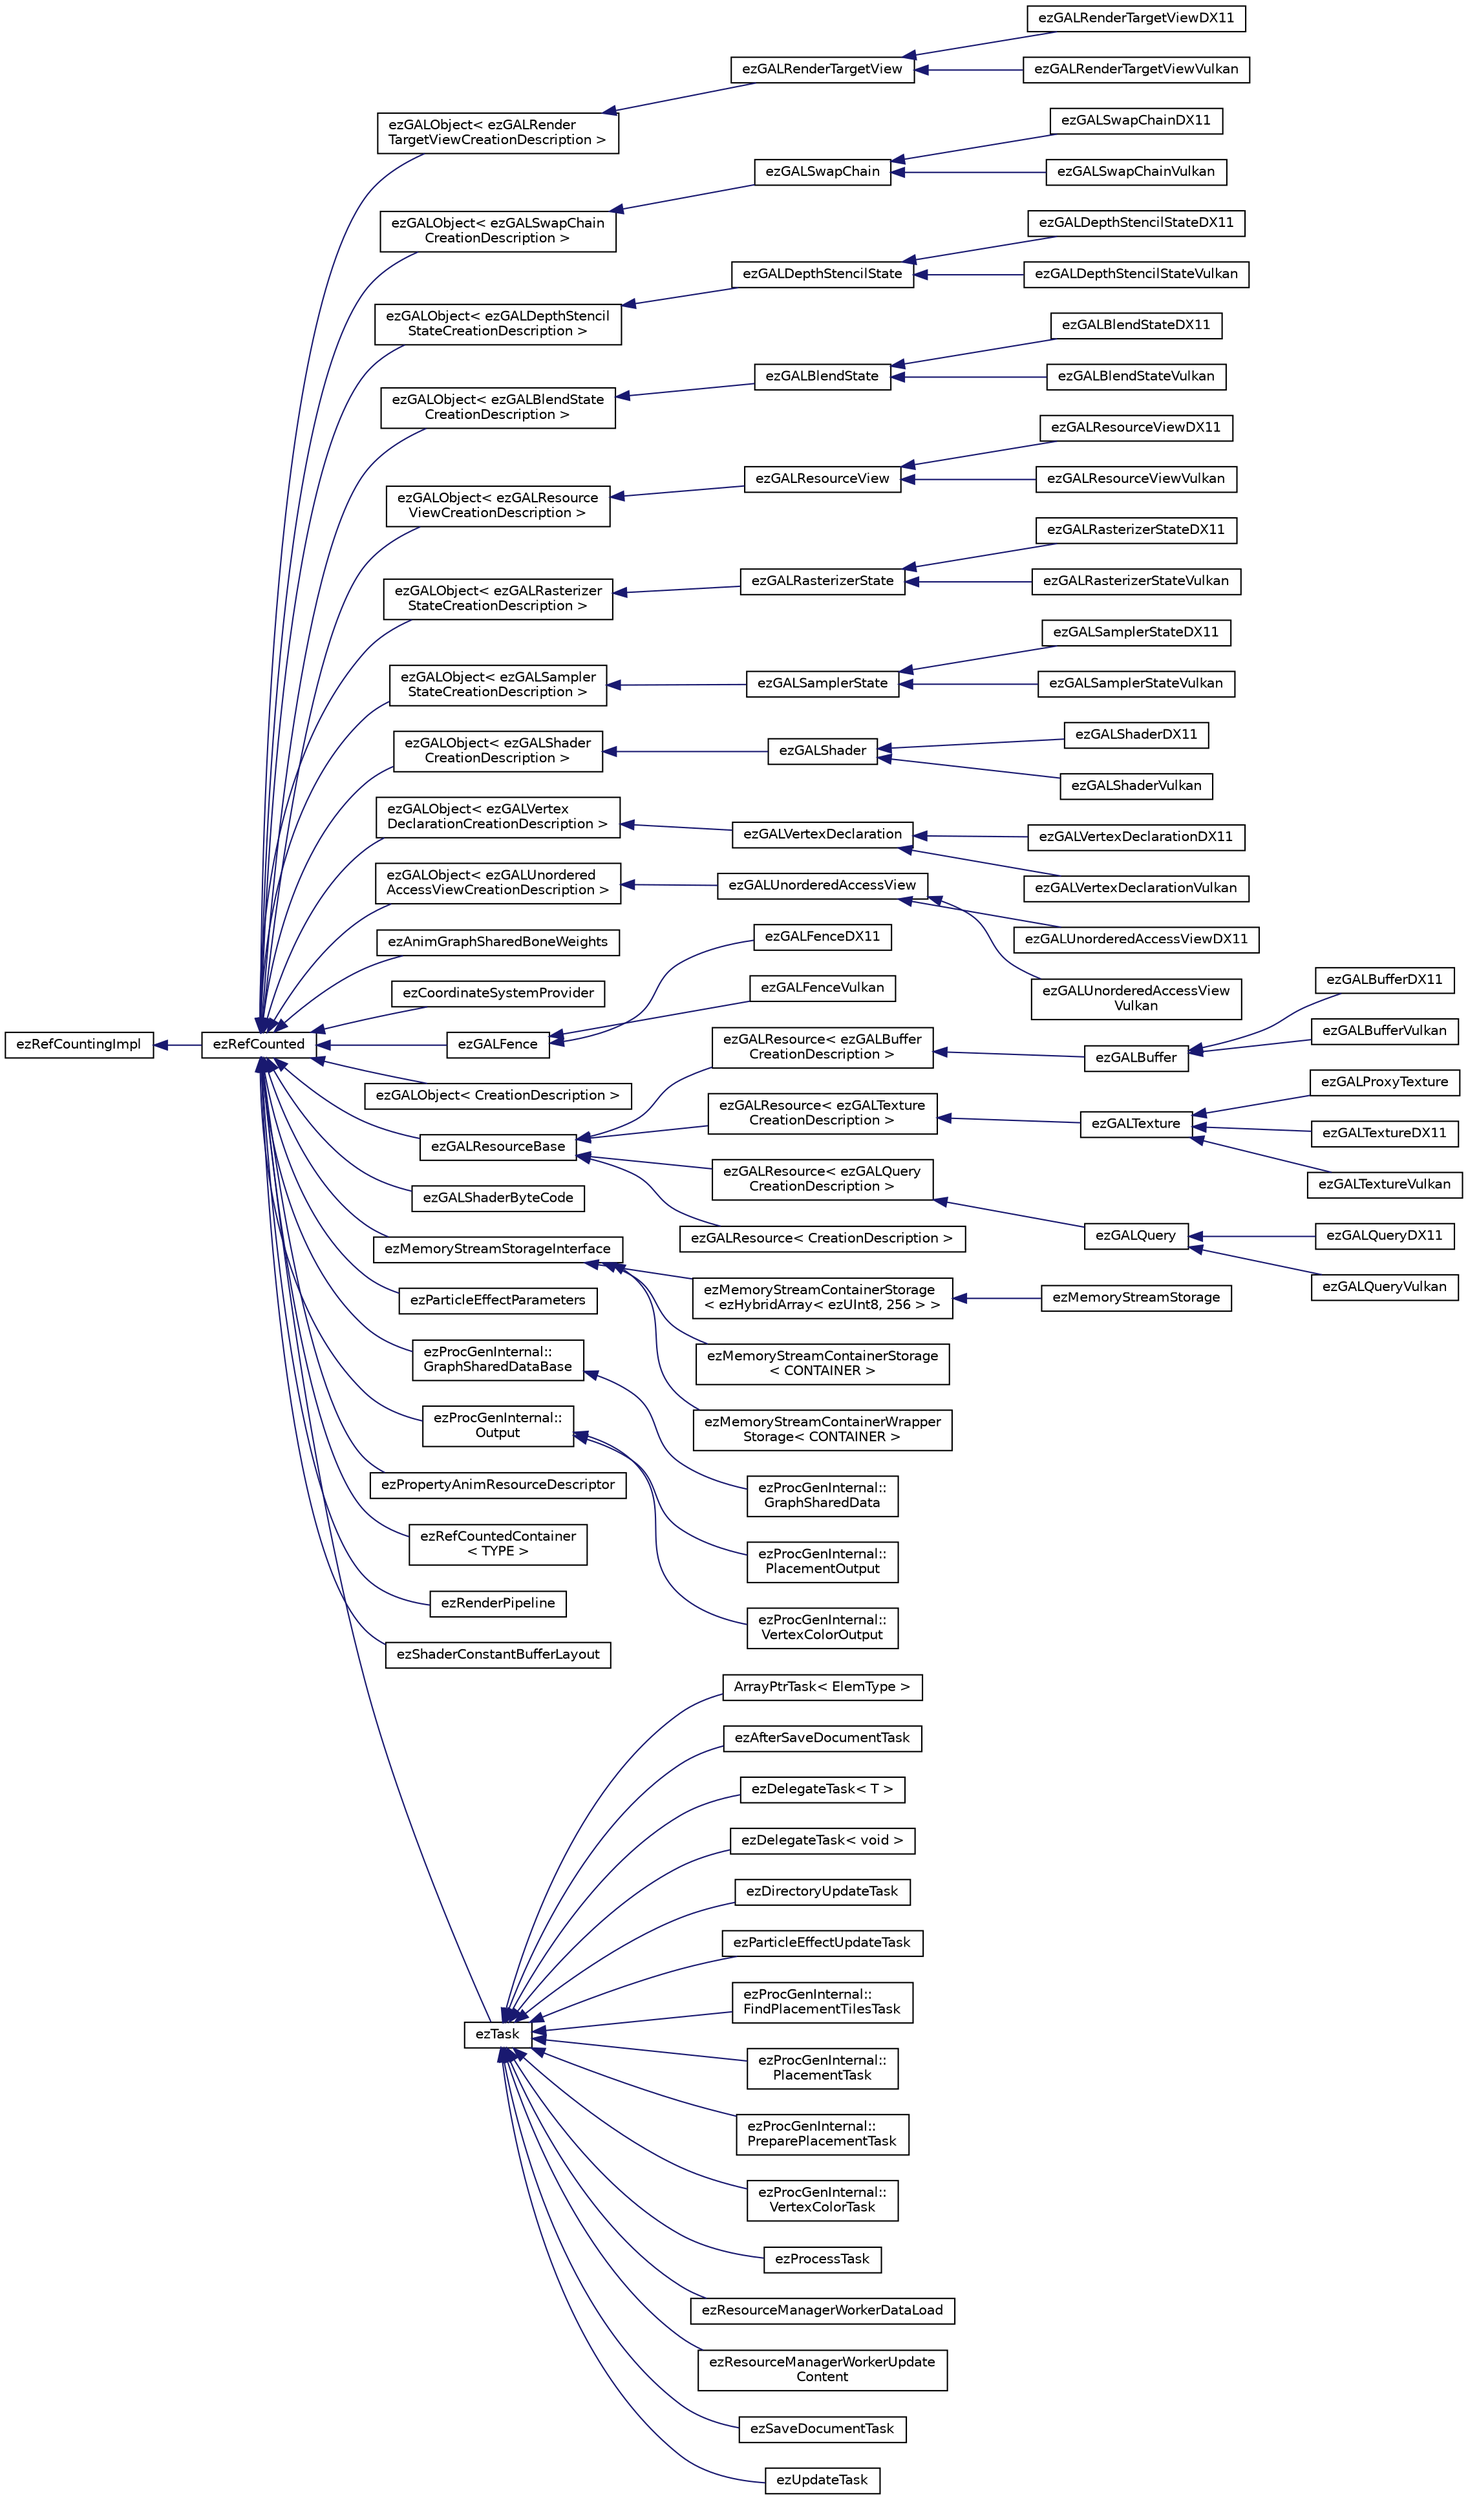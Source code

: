 digraph "Graphical Class Hierarchy"
{
 // LATEX_PDF_SIZE
  edge [fontname="Helvetica",fontsize="10",labelfontname="Helvetica",labelfontsize="10"];
  node [fontname="Helvetica",fontsize="10",shape=record];
  rankdir="LR";
  Node0 [label="ezRefCountingImpl",height=0.2,width=0.4,color="black", fillcolor="white", style="filled",URL="$d9/d13/classez_ref_counting_impl.htm",tooltip=" "];
  Node0 -> Node1 [dir="back",color="midnightblue",fontsize="10",style="solid",fontname="Helvetica"];
  Node1 [label="ezRefCounted",height=0.2,width=0.4,color="black", fillcolor="white", style="filled",URL="$d2/d70/classez_ref_counted.htm",tooltip="Base class for reference counted objects."];
  Node1 -> Node2 [dir="back",color="midnightblue",fontsize="10",style="solid",fontname="Helvetica"];
  Node2 [label="ezGALObject\< ezGALRender\lTargetViewCreationDescription \>",height=0.2,width=0.4,color="black", fillcolor="white", style="filled",URL="$d3/dd3/classez_g_a_l_object.htm",tooltip=" "];
  Node2 -> Node3 [dir="back",color="midnightblue",fontsize="10",style="solid",fontname="Helvetica"];
  Node3 [label="ezGALRenderTargetView",height=0.2,width=0.4,color="black", fillcolor="white", style="filled",URL="$de/de0/classez_g_a_l_render_target_view.htm",tooltip=" "];
  Node3 -> Node4 [dir="back",color="midnightblue",fontsize="10",style="solid",fontname="Helvetica"];
  Node4 [label="ezGALRenderTargetViewDX11",height=0.2,width=0.4,color="black", fillcolor="white", style="filled",URL="$d9/d65/classez_g_a_l_render_target_view_d_x11.htm",tooltip=" "];
  Node3 -> Node5 [dir="back",color="midnightblue",fontsize="10",style="solid",fontname="Helvetica"];
  Node5 [label="ezGALRenderTargetViewVulkan",height=0.2,width=0.4,color="black", fillcolor="white", style="filled",URL="$d0/d83/classez_g_a_l_render_target_view_vulkan.htm",tooltip=" "];
  Node1 -> Node6 [dir="back",color="midnightblue",fontsize="10",style="solid",fontname="Helvetica"];
  Node6 [label="ezGALObject\< ezGALSwapChain\lCreationDescription \>",height=0.2,width=0.4,color="black", fillcolor="white", style="filled",URL="$d3/dd3/classez_g_a_l_object.htm",tooltip=" "];
  Node6 -> Node7 [dir="back",color="midnightblue",fontsize="10",style="solid",fontname="Helvetica"];
  Node7 [label="ezGALSwapChain",height=0.2,width=0.4,color="black", fillcolor="white", style="filled",URL="$de/d39/classez_g_a_l_swap_chain.htm",tooltip=" "];
  Node7 -> Node8 [dir="back",color="midnightblue",fontsize="10",style="solid",fontname="Helvetica"];
  Node8 [label="ezGALSwapChainDX11",height=0.2,width=0.4,color="black", fillcolor="white", style="filled",URL="$de/daf/classez_g_a_l_swap_chain_d_x11.htm",tooltip=" "];
  Node7 -> Node9 [dir="back",color="midnightblue",fontsize="10",style="solid",fontname="Helvetica"];
  Node9 [label="ezGALSwapChainVulkan",height=0.2,width=0.4,color="black", fillcolor="white", style="filled",URL="$d1/d90/classez_g_a_l_swap_chain_vulkan.htm",tooltip=" "];
  Node1 -> Node10 [dir="back",color="midnightblue",fontsize="10",style="solid",fontname="Helvetica"];
  Node10 [label="ezGALObject\< ezGALDepthStencil\lStateCreationDescription \>",height=0.2,width=0.4,color="black", fillcolor="white", style="filled",URL="$d3/dd3/classez_g_a_l_object.htm",tooltip=" "];
  Node10 -> Node11 [dir="back",color="midnightblue",fontsize="10",style="solid",fontname="Helvetica"];
  Node11 [label="ezGALDepthStencilState",height=0.2,width=0.4,color="black", fillcolor="white", style="filled",URL="$d6/d95/classez_g_a_l_depth_stencil_state.htm",tooltip=" "];
  Node11 -> Node12 [dir="back",color="midnightblue",fontsize="10",style="solid",fontname="Helvetica"];
  Node12 [label="ezGALDepthStencilStateDX11",height=0.2,width=0.4,color="black", fillcolor="white", style="filled",URL="$d3/d7a/classez_g_a_l_depth_stencil_state_d_x11.htm",tooltip=" "];
  Node11 -> Node13 [dir="back",color="midnightblue",fontsize="10",style="solid",fontname="Helvetica"];
  Node13 [label="ezGALDepthStencilStateVulkan",height=0.2,width=0.4,color="black", fillcolor="white", style="filled",URL="$d5/db2/classez_g_a_l_depth_stencil_state_vulkan.htm",tooltip=" "];
  Node1 -> Node14 [dir="back",color="midnightblue",fontsize="10",style="solid",fontname="Helvetica"];
  Node14 [label="ezGALObject\< ezGALBlendState\lCreationDescription \>",height=0.2,width=0.4,color="black", fillcolor="white", style="filled",URL="$d3/dd3/classez_g_a_l_object.htm",tooltip=" "];
  Node14 -> Node15 [dir="back",color="midnightblue",fontsize="10",style="solid",fontname="Helvetica"];
  Node15 [label="ezGALBlendState",height=0.2,width=0.4,color="black", fillcolor="white", style="filled",URL="$da/d54/classez_g_a_l_blend_state.htm",tooltip=" "];
  Node15 -> Node16 [dir="back",color="midnightblue",fontsize="10",style="solid",fontname="Helvetica"];
  Node16 [label="ezGALBlendStateDX11",height=0.2,width=0.4,color="black", fillcolor="white", style="filled",URL="$df/d06/classez_g_a_l_blend_state_d_x11.htm",tooltip=" "];
  Node15 -> Node17 [dir="back",color="midnightblue",fontsize="10",style="solid",fontname="Helvetica"];
  Node17 [label="ezGALBlendStateVulkan",height=0.2,width=0.4,color="black", fillcolor="white", style="filled",URL="$d8/d9c/classez_g_a_l_blend_state_vulkan.htm",tooltip=" "];
  Node1 -> Node18 [dir="back",color="midnightblue",fontsize="10",style="solid",fontname="Helvetica"];
  Node18 [label="ezGALObject\< ezGALResource\lViewCreationDescription \>",height=0.2,width=0.4,color="black", fillcolor="white", style="filled",URL="$d3/dd3/classez_g_a_l_object.htm",tooltip=" "];
  Node18 -> Node19 [dir="back",color="midnightblue",fontsize="10",style="solid",fontname="Helvetica"];
  Node19 [label="ezGALResourceView",height=0.2,width=0.4,color="black", fillcolor="white", style="filled",URL="$d3/d61/classez_g_a_l_resource_view.htm",tooltip=" "];
  Node19 -> Node20 [dir="back",color="midnightblue",fontsize="10",style="solid",fontname="Helvetica"];
  Node20 [label="ezGALResourceViewDX11",height=0.2,width=0.4,color="black", fillcolor="white", style="filled",URL="$d8/d80/classez_g_a_l_resource_view_d_x11.htm",tooltip=" "];
  Node19 -> Node21 [dir="back",color="midnightblue",fontsize="10",style="solid",fontname="Helvetica"];
  Node21 [label="ezGALResourceViewVulkan",height=0.2,width=0.4,color="black", fillcolor="white", style="filled",URL="$d1/df0/classez_g_a_l_resource_view_vulkan.htm",tooltip=" "];
  Node1 -> Node22 [dir="back",color="midnightblue",fontsize="10",style="solid",fontname="Helvetica"];
  Node22 [label="ezGALObject\< ezGALRasterizer\lStateCreationDescription \>",height=0.2,width=0.4,color="black", fillcolor="white", style="filled",URL="$d3/dd3/classez_g_a_l_object.htm",tooltip=" "];
  Node22 -> Node23 [dir="back",color="midnightblue",fontsize="10",style="solid",fontname="Helvetica"];
  Node23 [label="ezGALRasterizerState",height=0.2,width=0.4,color="black", fillcolor="white", style="filled",URL="$de/ddb/classez_g_a_l_rasterizer_state.htm",tooltip=" "];
  Node23 -> Node24 [dir="back",color="midnightblue",fontsize="10",style="solid",fontname="Helvetica"];
  Node24 [label="ezGALRasterizerStateDX11",height=0.2,width=0.4,color="black", fillcolor="white", style="filled",URL="$d3/daf/classez_g_a_l_rasterizer_state_d_x11.htm",tooltip=" "];
  Node23 -> Node25 [dir="back",color="midnightblue",fontsize="10",style="solid",fontname="Helvetica"];
  Node25 [label="ezGALRasterizerStateVulkan",height=0.2,width=0.4,color="black", fillcolor="white", style="filled",URL="$dc/d49/classez_g_a_l_rasterizer_state_vulkan.htm",tooltip=" "];
  Node1 -> Node26 [dir="back",color="midnightblue",fontsize="10",style="solid",fontname="Helvetica"];
  Node26 [label="ezGALObject\< ezGALSampler\lStateCreationDescription \>",height=0.2,width=0.4,color="black", fillcolor="white", style="filled",URL="$d3/dd3/classez_g_a_l_object.htm",tooltip=" "];
  Node26 -> Node27 [dir="back",color="midnightblue",fontsize="10",style="solid",fontname="Helvetica"];
  Node27 [label="ezGALSamplerState",height=0.2,width=0.4,color="black", fillcolor="white", style="filled",URL="$dc/dda/classez_g_a_l_sampler_state.htm",tooltip=" "];
  Node27 -> Node28 [dir="back",color="midnightblue",fontsize="10",style="solid",fontname="Helvetica"];
  Node28 [label="ezGALSamplerStateDX11",height=0.2,width=0.4,color="black", fillcolor="white", style="filled",URL="$d9/dfb/classez_g_a_l_sampler_state_d_x11.htm",tooltip=" "];
  Node27 -> Node29 [dir="back",color="midnightblue",fontsize="10",style="solid",fontname="Helvetica"];
  Node29 [label="ezGALSamplerStateVulkan",height=0.2,width=0.4,color="black", fillcolor="white", style="filled",URL="$d3/dec/classez_g_a_l_sampler_state_vulkan.htm",tooltip=" "];
  Node1 -> Node30 [dir="back",color="midnightblue",fontsize="10",style="solid",fontname="Helvetica"];
  Node30 [label="ezGALObject\< ezGALShader\lCreationDescription \>",height=0.2,width=0.4,color="black", fillcolor="white", style="filled",URL="$d3/dd3/classez_g_a_l_object.htm",tooltip=" "];
  Node30 -> Node31 [dir="back",color="midnightblue",fontsize="10",style="solid",fontname="Helvetica"];
  Node31 [label="ezGALShader",height=0.2,width=0.4,color="black", fillcolor="white", style="filled",URL="$d6/d44/classez_g_a_l_shader.htm",tooltip=" "];
  Node31 -> Node32 [dir="back",color="midnightblue",fontsize="10",style="solid",fontname="Helvetica"];
  Node32 [label="ezGALShaderDX11",height=0.2,width=0.4,color="black", fillcolor="white", style="filled",URL="$dd/d13/classez_g_a_l_shader_d_x11.htm",tooltip=" "];
  Node31 -> Node33 [dir="back",color="midnightblue",fontsize="10",style="solid",fontname="Helvetica"];
  Node33 [label="ezGALShaderVulkan",height=0.2,width=0.4,color="black", fillcolor="white", style="filled",URL="$d4/d2e/classez_g_a_l_shader_vulkan.htm",tooltip=" "];
  Node1 -> Node34 [dir="back",color="midnightblue",fontsize="10",style="solid",fontname="Helvetica"];
  Node34 [label="ezGALObject\< ezGALVertex\lDeclarationCreationDescription \>",height=0.2,width=0.4,color="black", fillcolor="white", style="filled",URL="$d3/dd3/classez_g_a_l_object.htm",tooltip=" "];
  Node34 -> Node35 [dir="back",color="midnightblue",fontsize="10",style="solid",fontname="Helvetica"];
  Node35 [label="ezGALVertexDeclaration",height=0.2,width=0.4,color="black", fillcolor="white", style="filled",URL="$de/ddf/classez_g_a_l_vertex_declaration.htm",tooltip=" "];
  Node35 -> Node36 [dir="back",color="midnightblue",fontsize="10",style="solid",fontname="Helvetica"];
  Node36 [label="ezGALVertexDeclarationDX11",height=0.2,width=0.4,color="black", fillcolor="white", style="filled",URL="$d7/de7/classez_g_a_l_vertex_declaration_d_x11.htm",tooltip=" "];
  Node35 -> Node37 [dir="back",color="midnightblue",fontsize="10",style="solid",fontname="Helvetica"];
  Node37 [label="ezGALVertexDeclarationVulkan",height=0.2,width=0.4,color="black", fillcolor="white", style="filled",URL="$de/d6b/classez_g_a_l_vertex_declaration_vulkan.htm",tooltip=" "];
  Node1 -> Node38 [dir="back",color="midnightblue",fontsize="10",style="solid",fontname="Helvetica"];
  Node38 [label="ezGALObject\< ezGALUnordered\lAccessViewCreationDescription \>",height=0.2,width=0.4,color="black", fillcolor="white", style="filled",URL="$d3/dd3/classez_g_a_l_object.htm",tooltip=" "];
  Node38 -> Node39 [dir="back",color="midnightblue",fontsize="10",style="solid",fontname="Helvetica"];
  Node39 [label="ezGALUnorderedAccessView",height=0.2,width=0.4,color="black", fillcolor="white", style="filled",URL="$d0/d6c/classez_g_a_l_unordered_access_view.htm",tooltip=" "];
  Node39 -> Node40 [dir="back",color="midnightblue",fontsize="10",style="solid",fontname="Helvetica"];
  Node40 [label="ezGALUnorderedAccessViewDX11",height=0.2,width=0.4,color="black", fillcolor="white", style="filled",URL="$d3/d8a/classez_g_a_l_unordered_access_view_d_x11.htm",tooltip=" "];
  Node39 -> Node41 [dir="back",color="midnightblue",fontsize="10",style="solid",fontname="Helvetica"];
  Node41 [label="ezGALUnorderedAccessView\lVulkan",height=0.2,width=0.4,color="black", fillcolor="white", style="filled",URL="$de/d25/classez_g_a_l_unordered_access_view_vulkan.htm",tooltip=" "];
  Node1 -> Node42 [dir="back",color="midnightblue",fontsize="10",style="solid",fontname="Helvetica"];
  Node42 [label="ezAnimGraphSharedBoneWeights",height=0.2,width=0.4,color="black", fillcolor="white", style="filled",URL="$d3/d71/structez_anim_graph_shared_bone_weights.htm",tooltip=" "];
  Node1 -> Node43 [dir="back",color="midnightblue",fontsize="10",style="solid",fontname="Helvetica"];
  Node43 [label="ezCoordinateSystemProvider",height=0.2,width=0.4,color="black", fillcolor="white", style="filled",URL="$df/d57/classez_coordinate_system_provider.htm",tooltip=" "];
  Node1 -> Node44 [dir="back",color="midnightblue",fontsize="10",style="solid",fontname="Helvetica"];
  Node44 [label="ezGALFence",height=0.2,width=0.4,color="black", fillcolor="white", style="filled",URL="$d0/dd1/classez_g_a_l_fence.htm",tooltip=" "];
  Node44 -> Node45 [dir="back",color="midnightblue",fontsize="10",style="solid",fontname="Helvetica"];
  Node45 [label="ezGALFenceDX11",height=0.2,width=0.4,color="black", fillcolor="white", style="filled",URL="$d9/d10/classez_g_a_l_fence_d_x11.htm",tooltip=" "];
  Node44 -> Node46 [dir="back",color="midnightblue",fontsize="10",style="solid",fontname="Helvetica"];
  Node46 [label="ezGALFenceVulkan",height=0.2,width=0.4,color="black", fillcolor="white", style="filled",URL="$de/d87/classez_g_a_l_fence_vulkan.htm",tooltip=" "];
  Node1 -> Node47 [dir="back",color="midnightblue",fontsize="10",style="solid",fontname="Helvetica"];
  Node47 [label="ezGALObject\< CreationDescription \>",height=0.2,width=0.4,color="black", fillcolor="white", style="filled",URL="$d3/dd3/classez_g_a_l_object.htm",tooltip="Base class for GAL objects, stores a creation description of the object and also allows for reference..."];
  Node1 -> Node48 [dir="back",color="midnightblue",fontsize="10",style="solid",fontname="Helvetica"];
  Node48 [label="ezGALResourceBase",height=0.2,width=0.4,color="black", fillcolor="white", style="filled",URL="$da/d70/classez_g_a_l_resource_base.htm",tooltip=" "];
  Node48 -> Node49 [dir="back",color="midnightblue",fontsize="10",style="solid",fontname="Helvetica"];
  Node49 [label="ezGALResource\< ezGALBuffer\lCreationDescription \>",height=0.2,width=0.4,color="black", fillcolor="white", style="filled",URL="$dd/dab/classez_g_a_l_resource.htm",tooltip=" "];
  Node49 -> Node50 [dir="back",color="midnightblue",fontsize="10",style="solid",fontname="Helvetica"];
  Node50 [label="ezGALBuffer",height=0.2,width=0.4,color="black", fillcolor="white", style="filled",URL="$d4/d5d/classez_g_a_l_buffer.htm",tooltip=" "];
  Node50 -> Node51 [dir="back",color="midnightblue",fontsize="10",style="solid",fontname="Helvetica"];
  Node51 [label="ezGALBufferDX11",height=0.2,width=0.4,color="black", fillcolor="white", style="filled",URL="$de/dbe/classez_g_a_l_buffer_d_x11.htm",tooltip=" "];
  Node50 -> Node52 [dir="back",color="midnightblue",fontsize="10",style="solid",fontname="Helvetica"];
  Node52 [label="ezGALBufferVulkan",height=0.2,width=0.4,color="black", fillcolor="white", style="filled",URL="$d9/d93/classez_g_a_l_buffer_vulkan.htm",tooltip=" "];
  Node48 -> Node53 [dir="back",color="midnightblue",fontsize="10",style="solid",fontname="Helvetica"];
  Node53 [label="ezGALResource\< ezGALTexture\lCreationDescription \>",height=0.2,width=0.4,color="black", fillcolor="white", style="filled",URL="$dd/dab/classez_g_a_l_resource.htm",tooltip=" "];
  Node53 -> Node54 [dir="back",color="midnightblue",fontsize="10",style="solid",fontname="Helvetica"];
  Node54 [label="ezGALTexture",height=0.2,width=0.4,color="black", fillcolor="white", style="filled",URL="$d3/db1/classez_g_a_l_texture.htm",tooltip=" "];
  Node54 -> Node55 [dir="back",color="midnightblue",fontsize="10",style="solid",fontname="Helvetica"];
  Node55 [label="ezGALProxyTexture",height=0.2,width=0.4,color="black", fillcolor="white", style="filled",URL="$dd/d56/classez_g_a_l_proxy_texture.htm",tooltip=" "];
  Node54 -> Node56 [dir="back",color="midnightblue",fontsize="10",style="solid",fontname="Helvetica"];
  Node56 [label="ezGALTextureDX11",height=0.2,width=0.4,color="black", fillcolor="white", style="filled",URL="$d5/dca/classez_g_a_l_texture_d_x11.htm",tooltip=" "];
  Node54 -> Node57 [dir="back",color="midnightblue",fontsize="10",style="solid",fontname="Helvetica"];
  Node57 [label="ezGALTextureVulkan",height=0.2,width=0.4,color="black", fillcolor="white", style="filled",URL="$d9/d0a/classez_g_a_l_texture_vulkan.htm",tooltip=" "];
  Node48 -> Node58 [dir="back",color="midnightblue",fontsize="10",style="solid",fontname="Helvetica"];
  Node58 [label="ezGALResource\< ezGALQuery\lCreationDescription \>",height=0.2,width=0.4,color="black", fillcolor="white", style="filled",URL="$dd/dab/classez_g_a_l_resource.htm",tooltip=" "];
  Node58 -> Node59 [dir="back",color="midnightblue",fontsize="10",style="solid",fontname="Helvetica"];
  Node59 [label="ezGALQuery",height=0.2,width=0.4,color="black", fillcolor="white", style="filled",URL="$d0/d02/classez_g_a_l_query.htm",tooltip=" "];
  Node59 -> Node60 [dir="back",color="midnightblue",fontsize="10",style="solid",fontname="Helvetica"];
  Node60 [label="ezGALQueryDX11",height=0.2,width=0.4,color="black", fillcolor="white", style="filled",URL="$d1/dce/classez_g_a_l_query_d_x11.htm",tooltip=" "];
  Node59 -> Node61 [dir="back",color="midnightblue",fontsize="10",style="solid",fontname="Helvetica"];
  Node61 [label="ezGALQueryVulkan",height=0.2,width=0.4,color="black", fillcolor="white", style="filled",URL="$d3/d99/classez_g_a_l_query_vulkan.htm",tooltip=" "];
  Node48 -> Node62 [dir="back",color="midnightblue",fontsize="10",style="solid",fontname="Helvetica"];
  Node62 [label="ezGALResource\< CreationDescription \>",height=0.2,width=0.4,color="black", fillcolor="white", style="filled",URL="$dd/dab/classez_g_a_l_resource.htm",tooltip="Base class for GAL resources, stores a creation description of the object and also allows for referen..."];
  Node1 -> Node63 [dir="back",color="midnightblue",fontsize="10",style="solid",fontname="Helvetica"];
  Node63 [label="ezGALShaderByteCode",height=0.2,width=0.4,color="black", fillcolor="white", style="filled",URL="$d4/daa/classez_g_a_l_shader_byte_code.htm",tooltip="This class wraps shader byte code storage. Since byte code can have different requirements for alignm..."];
  Node1 -> Node64 [dir="back",color="midnightblue",fontsize="10",style="solid",fontname="Helvetica"];
  Node64 [label="ezMemoryStreamStorageInterface",height=0.2,width=0.4,color="black", fillcolor="white", style="filled",URL="$d1/d42/classez_memory_stream_storage_interface.htm",tooltip="Instances of this class act as storage for memory streams."];
  Node64 -> Node65 [dir="back",color="midnightblue",fontsize="10",style="solid",fontname="Helvetica"];
  Node65 [label="ezMemoryStreamContainerStorage\l\< ezHybridArray\< ezUInt8, 256 \> \>",height=0.2,width=0.4,color="black", fillcolor="white", style="filled",URL="$db/d52/classez_memory_stream_container_storage.htm",tooltip=" "];
  Node65 -> Node66 [dir="back",color="midnightblue",fontsize="10",style="solid",fontname="Helvetica"];
  Node66 [label="ezMemoryStreamStorage",height=0.2,width=0.4,color="black", fillcolor="white", style="filled",URL="$d6/db1/classez_memory_stream_storage.htm",tooltip=" "];
  Node64 -> Node67 [dir="back",color="midnightblue",fontsize="10",style="solid",fontname="Helvetica"];
  Node67 [label="ezMemoryStreamContainerStorage\l\< CONTAINER \>",height=0.2,width=0.4,color="black", fillcolor="white", style="filled",URL="$db/d52/classez_memory_stream_container_storage.htm",tooltip="Templated implementation of ezMemoryStreamStorageInterface that adapts all standard ez containers to ..."];
  Node64 -> Node68 [dir="back",color="midnightblue",fontsize="10",style="solid",fontname="Helvetica"];
  Node68 [label="ezMemoryStreamContainerWrapper\lStorage\< CONTAINER \>",height=0.2,width=0.4,color="black", fillcolor="white", style="filled",URL="$d1/d19/classez_memory_stream_container_wrapper_storage.htm",tooltip="Wrapper around an existing container to implement ezMemoryStreamStorageInterface."];
  Node1 -> Node69 [dir="back",color="midnightblue",fontsize="10",style="solid",fontname="Helvetica"];
  Node69 [label="ezParticleEffectParameters",height=0.2,width=0.4,color="black", fillcolor="white", style="filled",URL="$dd/db4/classez_particle_effect_parameters.htm",tooltip=" "];
  Node1 -> Node70 [dir="back",color="midnightblue",fontsize="10",style="solid",fontname="Helvetica"];
  Node70 [label="ezProcGenInternal::\lGraphSharedDataBase",height=0.2,width=0.4,color="black", fillcolor="white", style="filled",URL="$d3/d77/structez_proc_gen_internal_1_1_graph_shared_data_base.htm",tooltip=" "];
  Node70 -> Node71 [dir="back",color="midnightblue",fontsize="10",style="solid",fontname="Helvetica"];
  Node71 [label="ezProcGenInternal::\lGraphSharedData",height=0.2,width=0.4,color="black", fillcolor="white", style="filled",URL="$d0/d3e/classez_proc_gen_internal_1_1_graph_shared_data.htm",tooltip=" "];
  Node1 -> Node72 [dir="back",color="midnightblue",fontsize="10",style="solid",fontname="Helvetica"];
  Node72 [label="ezProcGenInternal::\lOutput",height=0.2,width=0.4,color="black", fillcolor="white", style="filled",URL="$d0/d95/structez_proc_gen_internal_1_1_output.htm",tooltip=" "];
  Node72 -> Node73 [dir="back",color="midnightblue",fontsize="10",style="solid",fontname="Helvetica"];
  Node73 [label="ezProcGenInternal::\lPlacementOutput",height=0.2,width=0.4,color="black", fillcolor="white", style="filled",URL="$de/df0/structez_proc_gen_internal_1_1_placement_output.htm",tooltip=" "];
  Node72 -> Node74 [dir="back",color="midnightblue",fontsize="10",style="solid",fontname="Helvetica"];
  Node74 [label="ezProcGenInternal::\lVertexColorOutput",height=0.2,width=0.4,color="black", fillcolor="white", style="filled",URL="$d1/de0/structez_proc_gen_internal_1_1_vertex_color_output.htm",tooltip=" "];
  Node1 -> Node75 [dir="back",color="midnightblue",fontsize="10",style="solid",fontname="Helvetica"];
  Node75 [label="ezPropertyAnimResourceDescriptor",height=0.2,width=0.4,color="black", fillcolor="white", style="filled",URL="$df/d6c/structez_property_anim_resource_descriptor.htm",tooltip=" "];
  Node1 -> Node76 [dir="back",color="midnightblue",fontsize="10",style="solid",fontname="Helvetica"];
  Node76 [label="ezRefCountedContainer\l\< TYPE \>",height=0.2,width=0.4,color="black", fillcolor="white", style="filled",URL="$d5/d61/classez_ref_counted_container.htm",tooltip=" "];
  Node1 -> Node77 [dir="back",color="midnightblue",fontsize="10",style="solid",fontname="Helvetica"];
  Node77 [label="ezRenderPipeline",height=0.2,width=0.4,color="black", fillcolor="white", style="filled",URL="$d8/dfa/classez_render_pipeline.htm",tooltip=" "];
  Node1 -> Node78 [dir="back",color="midnightblue",fontsize="10",style="solid",fontname="Helvetica"];
  Node78 [label="ezShaderConstantBufferLayout",height=0.2,width=0.4,color="black", fillcolor="white", style="filled",URL="$d4/d07/classez_shader_constant_buffer_layout.htm",tooltip=" "];
  Node1 -> Node79 [dir="back",color="midnightblue",fontsize="10",style="solid",fontname="Helvetica"];
  Node79 [label="ezTask",height=0.2,width=0.4,color="black", fillcolor="white", style="filled",URL="$dd/d2b/classez_task.htm",tooltip="Base class for custom tasks."];
  Node79 -> Node80 [dir="back",color="midnightblue",fontsize="10",style="solid",fontname="Helvetica"];
  Node80 [label="ArrayPtrTask\< ElemType \>",height=0.2,width=0.4,color="black", fillcolor="white", style="filled",URL="$dd/dc9/class_array_ptr_task.htm",tooltip=" "];
  Node79 -> Node81 [dir="back",color="midnightblue",fontsize="10",style="solid",fontname="Helvetica"];
  Node81 [label="ezAfterSaveDocumentTask",height=0.2,width=0.4,color="black", fillcolor="white", style="filled",URL="$da/d3e/classez_after_save_document_task.htm",tooltip=" "];
  Node79 -> Node82 [dir="back",color="midnightblue",fontsize="10",style="solid",fontname="Helvetica"];
  Node82 [label="ezDelegateTask\< T \>",height=0.2,width=0.4,color="black", fillcolor="white", style="filled",URL="$d7/d20/classez_delegate_task.htm",tooltip="A simple task implementation that calls a delegate function."];
  Node79 -> Node83 [dir="back",color="midnightblue",fontsize="10",style="solid",fontname="Helvetica"];
  Node83 [label="ezDelegateTask\< void \>",height=0.2,width=0.4,color="black", fillcolor="white", style="filled",URL="$db/ded/classez_delegate_task_3_01void_01_4.htm",tooltip=" "];
  Node79 -> Node84 [dir="back",color="midnightblue",fontsize="10",style="solid",fontname="Helvetica"];
  Node84 [label="ezDirectoryUpdateTask",height=0.2,width=0.4,color="black", fillcolor="white", style="filled",URL="$dd/d80/classez_directory_update_task.htm",tooltip="Task to scan a directory and inform the ezAssetCurator of any changes."];
  Node79 -> Node85 [dir="back",color="midnightblue",fontsize="10",style="solid",fontname="Helvetica"];
  Node85 [label="ezParticleEffectUpdateTask",height=0.2,width=0.4,color="black", fillcolor="white", style="filled",URL="$dc/d45/classez_particle_effect_update_task.htm",tooltip=" "];
  Node79 -> Node86 [dir="back",color="midnightblue",fontsize="10",style="solid",fontname="Helvetica"];
  Node86 [label="ezProcGenInternal::\lFindPlacementTilesTask",height=0.2,width=0.4,color="black", fillcolor="white", style="filled",URL="$d7/d01/classez_proc_gen_internal_1_1_find_placement_tiles_task.htm",tooltip=" "];
  Node79 -> Node87 [dir="back",color="midnightblue",fontsize="10",style="solid",fontname="Helvetica"];
  Node87 [label="ezProcGenInternal::\lPlacementTask",height=0.2,width=0.4,color="black", fillcolor="white", style="filled",URL="$d2/d24/classez_proc_gen_internal_1_1_placement_task.htm",tooltip=" "];
  Node79 -> Node88 [dir="back",color="midnightblue",fontsize="10",style="solid",fontname="Helvetica"];
  Node88 [label="ezProcGenInternal::\lPreparePlacementTask",height=0.2,width=0.4,color="black", fillcolor="white", style="filled",URL="$dd/d62/classez_proc_gen_internal_1_1_prepare_placement_task.htm",tooltip=" "];
  Node79 -> Node89 [dir="back",color="midnightblue",fontsize="10",style="solid",fontname="Helvetica"];
  Node89 [label="ezProcGenInternal::\lVertexColorTask",height=0.2,width=0.4,color="black", fillcolor="white", style="filled",URL="$d2/ddc/classez_proc_gen_internal_1_1_vertex_color_task.htm",tooltip=" "];
  Node79 -> Node90 [dir="back",color="midnightblue",fontsize="10",style="solid",fontname="Helvetica"];
  Node90 [label="ezProcessTask",height=0.2,width=0.4,color="black", fillcolor="white", style="filled",URL="$d6/d4e/classez_process_task.htm",tooltip=" "];
  Node79 -> Node91 [dir="back",color="midnightblue",fontsize="10",style="solid",fontname="Helvetica"];
  Node91 [label="ezResourceManagerWorkerDataLoad",height=0.2,width=0.4,color="black", fillcolor="white", style="filled",URL="$de/d65/classez_resource_manager_worker_data_load.htm",tooltip="[internal] Worker task for loading resources (typically from disk)."];
  Node79 -> Node92 [dir="back",color="midnightblue",fontsize="10",style="solid",fontname="Helvetica"];
  Node92 [label="ezResourceManagerWorkerUpdate\lContent",height=0.2,width=0.4,color="black", fillcolor="white", style="filled",URL="$d5/d4f/classez_resource_manager_worker_update_content.htm",tooltip="[internal] Worker task for uploading resource data. Depending on the resource type,..."];
  Node79 -> Node93 [dir="back",color="midnightblue",fontsize="10",style="solid",fontname="Helvetica"];
  Node93 [label="ezSaveDocumentTask",height=0.2,width=0.4,color="black", fillcolor="white", style="filled",URL="$db/d46/classez_save_document_task.htm",tooltip=" "];
  Node79 -> Node94 [dir="back",color="midnightblue",fontsize="10",style="solid",fontname="Helvetica"];
  Node94 [label="ezUpdateTask",height=0.2,width=0.4,color="black", fillcolor="white", style="filled",URL="$d7/de4/classez_update_task.htm",tooltip=" "];
}
